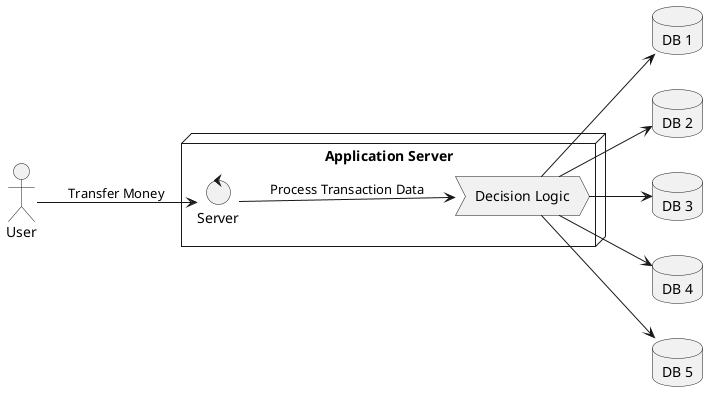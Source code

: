 @startuml
left to right direction

Actor User

node "Application Server" {
    Control Server
    Process "Decision Logic"
}

database "DB 1"
database "DB 2"
database "DB 3"
database "DB 4"
database "DB 5"

[User] --> [Server] : Transfer Money
[Server] --> [Decision Logic] : Process Transaction Data
[Decision Logic] --> [DB 1]
[Decision Logic] --> [DB 2]
[Decision Logic] --> [DB 3]
[Decision Logic] --> [DB 4]
[Decision Logic] --> [DB 5]
@enduml